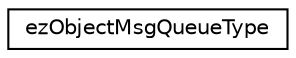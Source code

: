 digraph "Graphical Class Hierarchy"
{
 // LATEX_PDF_SIZE
  edge [fontname="Helvetica",fontsize="10",labelfontname="Helvetica",labelfontsize="10"];
  node [fontname="Helvetica",fontsize="10",shape=record];
  rankdir="LR";
  Node0 [label="ezObjectMsgQueueType",height=0.2,width=0.4,color="black", fillcolor="white", style="filled",URL="$d0/d79/structez_object_msg_queue_type.htm",tooltip="Specifies at which phase the queued message should be processed."];
}
